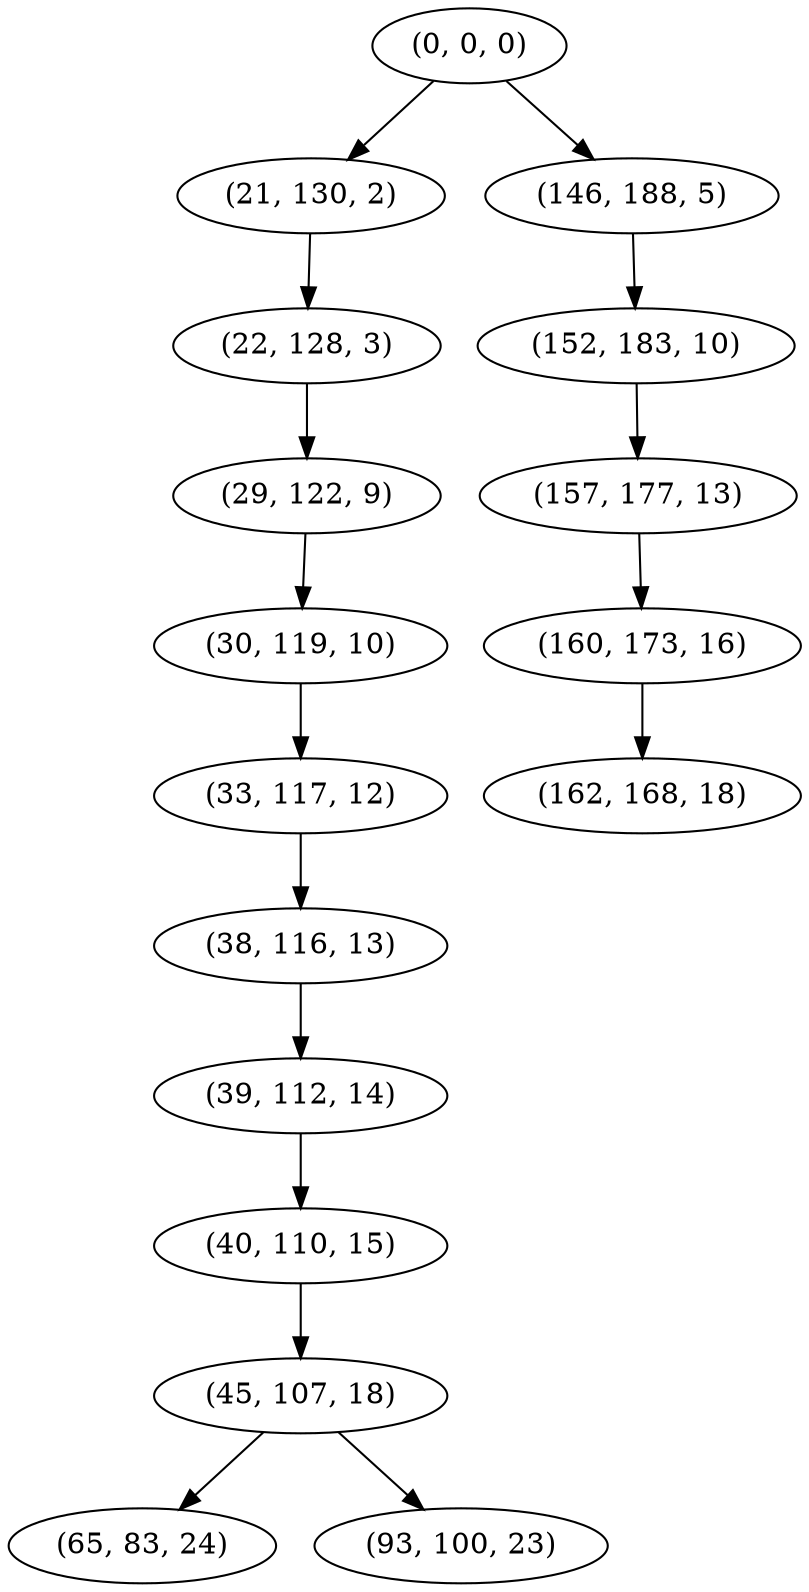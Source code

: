 digraph tree {
    "(0, 0, 0)";
    "(21, 130, 2)";
    "(22, 128, 3)";
    "(29, 122, 9)";
    "(30, 119, 10)";
    "(33, 117, 12)";
    "(38, 116, 13)";
    "(39, 112, 14)";
    "(40, 110, 15)";
    "(45, 107, 18)";
    "(65, 83, 24)";
    "(93, 100, 23)";
    "(146, 188, 5)";
    "(152, 183, 10)";
    "(157, 177, 13)";
    "(160, 173, 16)";
    "(162, 168, 18)";
    "(0, 0, 0)" -> "(21, 130, 2)";
    "(0, 0, 0)" -> "(146, 188, 5)";
    "(21, 130, 2)" -> "(22, 128, 3)";
    "(22, 128, 3)" -> "(29, 122, 9)";
    "(29, 122, 9)" -> "(30, 119, 10)";
    "(30, 119, 10)" -> "(33, 117, 12)";
    "(33, 117, 12)" -> "(38, 116, 13)";
    "(38, 116, 13)" -> "(39, 112, 14)";
    "(39, 112, 14)" -> "(40, 110, 15)";
    "(40, 110, 15)" -> "(45, 107, 18)";
    "(45, 107, 18)" -> "(65, 83, 24)";
    "(45, 107, 18)" -> "(93, 100, 23)";
    "(146, 188, 5)" -> "(152, 183, 10)";
    "(152, 183, 10)" -> "(157, 177, 13)";
    "(157, 177, 13)" -> "(160, 173, 16)";
    "(160, 173, 16)" -> "(162, 168, 18)";
}
